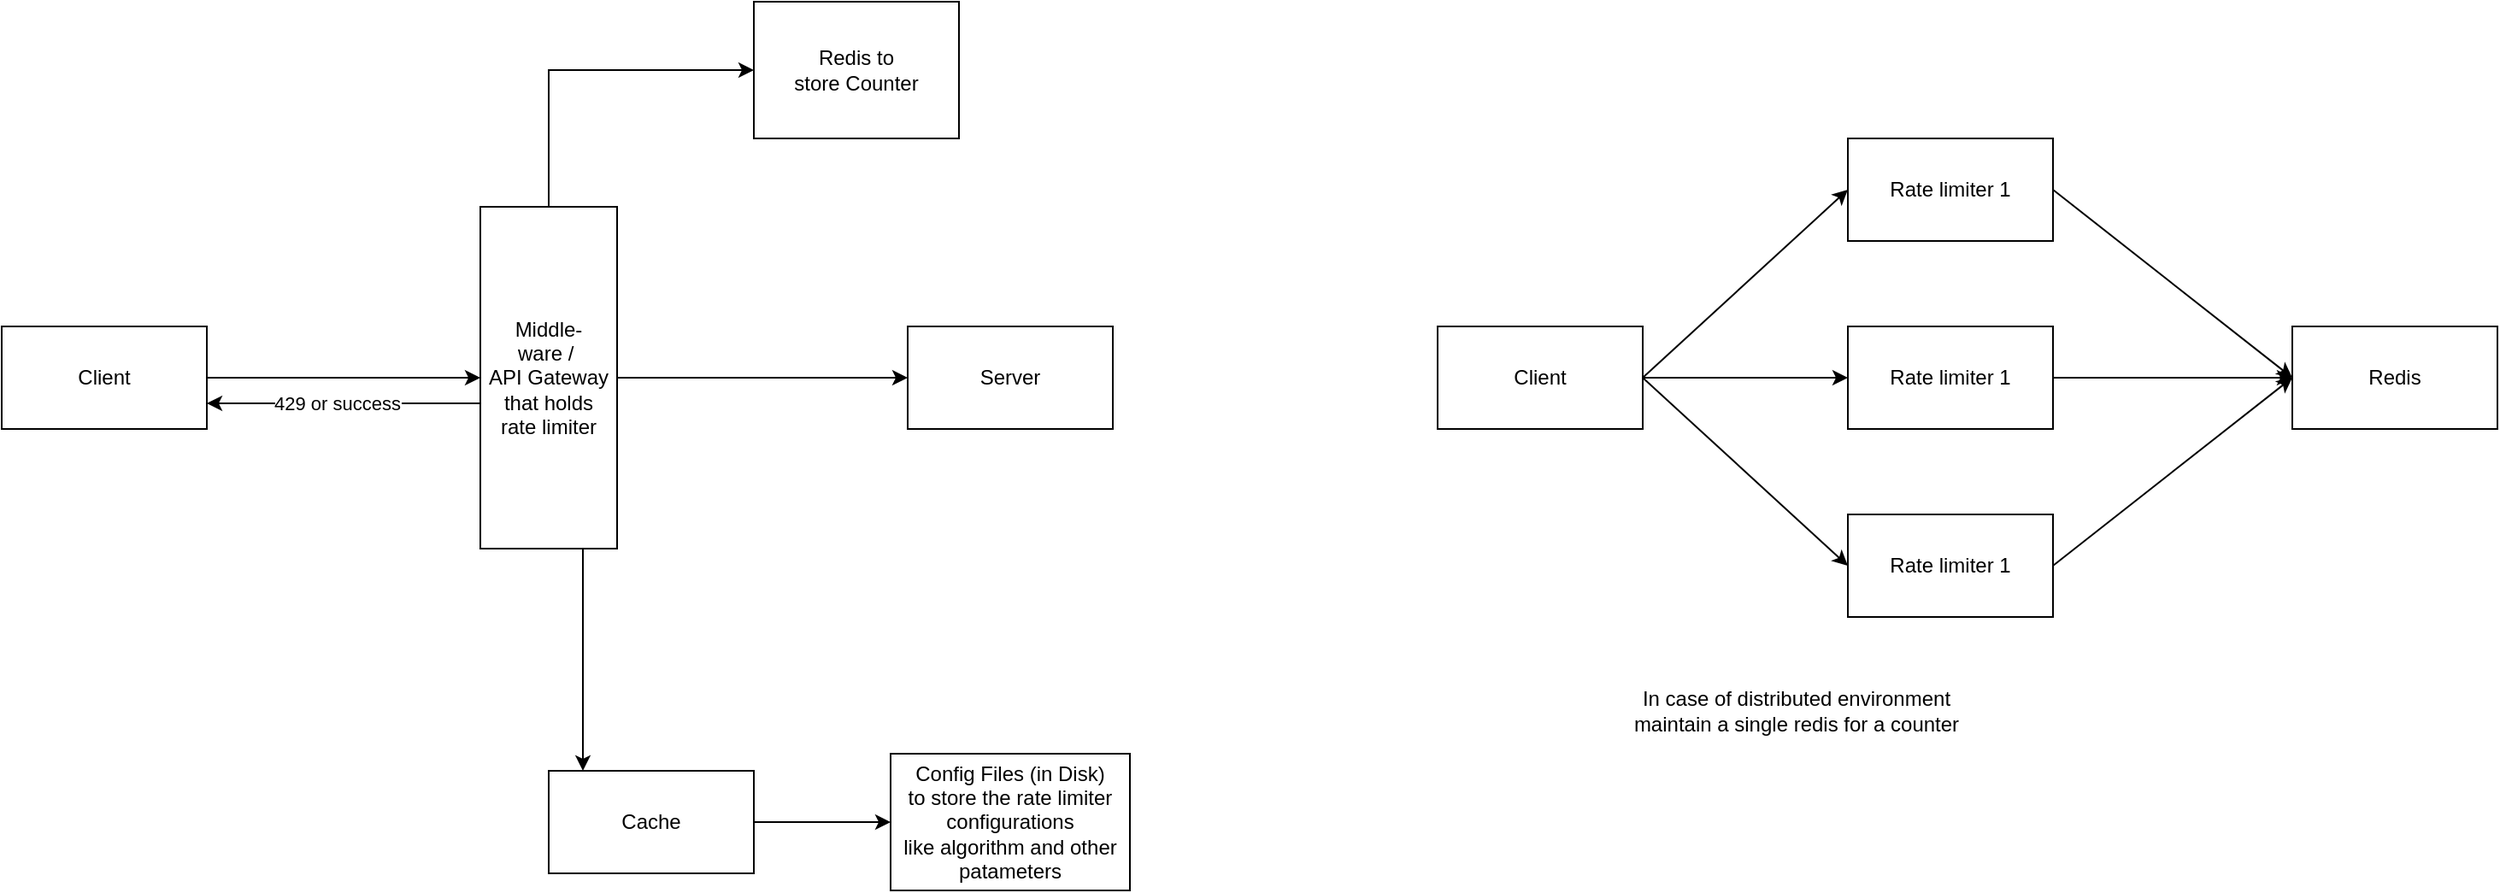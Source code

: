 <mxfile version="28.2.7">
  <diagram name="Page-1" id="aX9ljhzohJBaD2XKm4DW">
    <mxGraphModel dx="2078" dy="1369" grid="1" gridSize="10" guides="1" tooltips="1" connect="1" arrows="1" fold="1" page="0" pageScale="1" pageWidth="1654" pageHeight="1169" background="#ffffff" math="0" shadow="0">
      <root>
        <mxCell id="0" />
        <mxCell id="1" parent="0" />
        <mxCell id="z6Dhj2TsafddW90ABoMI-1" value="Redis to&lt;div&gt;store Counter&lt;/div&gt;" style="rounded=0;whiteSpace=wrap;html=1;" vertex="1" parent="1">
          <mxGeometry x="120" y="-40" width="120" height="80" as="geometry" />
        </mxCell>
        <mxCell id="z6Dhj2TsafddW90ABoMI-2" value="Client" style="rounded=0;whiteSpace=wrap;html=1;" vertex="1" parent="1">
          <mxGeometry x="-320" y="150" width="120" height="60" as="geometry" />
        </mxCell>
        <mxCell id="z6Dhj2TsafddW90ABoMI-3" value="Server" style="rounded=0;whiteSpace=wrap;html=1;" vertex="1" parent="1">
          <mxGeometry x="210" y="150" width="120" height="60" as="geometry" />
        </mxCell>
        <mxCell id="z6Dhj2TsafddW90ABoMI-4" value="Middle-&lt;div&gt;ware /&amp;nbsp;&lt;/div&gt;&lt;div&gt;API Gateway&lt;/div&gt;&lt;div&gt;that holds&lt;/div&gt;&lt;div&gt;rate limiter&lt;/div&gt;" style="rounded=0;whiteSpace=wrap;html=1;" vertex="1" parent="1">
          <mxGeometry x="-40" y="80" width="80" height="200" as="geometry" />
        </mxCell>
        <mxCell id="z6Dhj2TsafddW90ABoMI-5" value="" style="endArrow=classic;html=1;rounded=0;entryX=0;entryY=0.5;entryDx=0;entryDy=0;exitX=1;exitY=0.5;exitDx=0;exitDy=0;" edge="1" parent="1" source="z6Dhj2TsafddW90ABoMI-2" target="z6Dhj2TsafddW90ABoMI-4">
          <mxGeometry width="50" height="50" relative="1" as="geometry">
            <mxPoint x="-300" y="140" as="sourcePoint" />
            <mxPoint x="-250" y="90" as="targetPoint" />
          </mxGeometry>
        </mxCell>
        <mxCell id="z6Dhj2TsafddW90ABoMI-6" value="" style="endArrow=classic;html=1;rounded=0;entryX=0;entryY=0.5;entryDx=0;entryDy=0;exitX=0.5;exitY=0;exitDx=0;exitDy=0;" edge="1" parent="1" source="z6Dhj2TsafddW90ABoMI-4" target="z6Dhj2TsafddW90ABoMI-1">
          <mxGeometry width="50" height="50" relative="1" as="geometry">
            <mxPoint x="-150" y="40" as="sourcePoint" />
            <mxPoint x="-100" y="-10" as="targetPoint" />
            <Array as="points">
              <mxPoint />
            </Array>
          </mxGeometry>
        </mxCell>
        <mxCell id="z6Dhj2TsafddW90ABoMI-7" value="Config Files (in Disk)&lt;div&gt;to store the rate limiter configurations&lt;/div&gt;&lt;div&gt;like algorithm and other patameters&lt;/div&gt;" style="rounded=0;whiteSpace=wrap;html=1;" vertex="1" parent="1">
          <mxGeometry x="200" y="400" width="140" height="80" as="geometry" />
        </mxCell>
        <mxCell id="z6Dhj2TsafddW90ABoMI-8" value="Cache" style="rounded=0;whiteSpace=wrap;html=1;" vertex="1" parent="1">
          <mxGeometry y="410" width="120" height="60" as="geometry" />
        </mxCell>
        <mxCell id="z6Dhj2TsafddW90ABoMI-9" value="" style="endArrow=classic;html=1;rounded=0;exitX=0.75;exitY=1;exitDx=0;exitDy=0;" edge="1" parent="1" source="z6Dhj2TsafddW90ABoMI-4">
          <mxGeometry width="50" height="50" relative="1" as="geometry">
            <mxPoint x="30" y="360" as="sourcePoint" />
            <mxPoint x="20" y="410" as="targetPoint" />
          </mxGeometry>
        </mxCell>
        <mxCell id="z6Dhj2TsafddW90ABoMI-10" value="" style="endArrow=classic;html=1;rounded=0;entryX=1;entryY=0.75;entryDx=0;entryDy=0;exitX=0;exitY=0.575;exitDx=0;exitDy=0;exitPerimeter=0;" edge="1" parent="1" source="z6Dhj2TsafddW90ABoMI-4" target="z6Dhj2TsafddW90ABoMI-2">
          <mxGeometry width="50" height="50" relative="1" as="geometry">
            <mxPoint x="-200" y="330" as="sourcePoint" />
            <mxPoint x="-150" y="280" as="targetPoint" />
          </mxGeometry>
        </mxCell>
        <mxCell id="z6Dhj2TsafddW90ABoMI-11" value="429 or success" style="edgeLabel;html=1;align=center;verticalAlign=middle;resizable=0;points=[];" vertex="1" connectable="0" parent="z6Dhj2TsafddW90ABoMI-10">
          <mxGeometry x="0.05" relative="1" as="geometry">
            <mxPoint as="offset" />
          </mxGeometry>
        </mxCell>
        <mxCell id="z6Dhj2TsafddW90ABoMI-12" value="" style="endArrow=classic;html=1;rounded=0;entryX=0;entryY=0.5;entryDx=0;entryDy=0;exitX=1;exitY=0.5;exitDx=0;exitDy=0;" edge="1" parent="1" source="z6Dhj2TsafddW90ABoMI-4" target="z6Dhj2TsafddW90ABoMI-3">
          <mxGeometry width="50" height="50" relative="1" as="geometry">
            <mxPoint x="-350" y="410" as="sourcePoint" />
            <mxPoint x="-300" y="360" as="targetPoint" />
          </mxGeometry>
        </mxCell>
        <mxCell id="z6Dhj2TsafddW90ABoMI-13" value="" style="endArrow=classic;html=1;rounded=0;entryX=0;entryY=0.5;entryDx=0;entryDy=0;exitX=1;exitY=0.5;exitDx=0;exitDy=0;" edge="1" parent="1" source="z6Dhj2TsafddW90ABoMI-8" target="z6Dhj2TsafddW90ABoMI-7">
          <mxGeometry width="50" height="50" relative="1" as="geometry">
            <mxPoint x="20" y="580" as="sourcePoint" />
            <mxPoint x="70" y="530" as="targetPoint" />
          </mxGeometry>
        </mxCell>
        <mxCell id="z6Dhj2TsafddW90ABoMI-14" value="Client" style="rounded=0;whiteSpace=wrap;html=1;" vertex="1" parent="1">
          <mxGeometry x="520" y="150" width="120" height="60" as="geometry" />
        </mxCell>
        <mxCell id="z6Dhj2TsafddW90ABoMI-15" value="Rate limiter 1" style="rounded=0;whiteSpace=wrap;html=1;" vertex="1" parent="1">
          <mxGeometry x="760" y="40" width="120" height="60" as="geometry" />
        </mxCell>
        <mxCell id="z6Dhj2TsafddW90ABoMI-16" value="Rate limiter 1" style="rounded=0;whiteSpace=wrap;html=1;" vertex="1" parent="1">
          <mxGeometry x="760" y="150" width="120" height="60" as="geometry" />
        </mxCell>
        <mxCell id="z6Dhj2TsafddW90ABoMI-17" value="Rate limiter 1" style="rounded=0;whiteSpace=wrap;html=1;" vertex="1" parent="1">
          <mxGeometry x="760" y="260" width="120" height="60" as="geometry" />
        </mxCell>
        <mxCell id="z6Dhj2TsafddW90ABoMI-18" value="" style="endArrow=classic;html=1;rounded=0;entryX=0;entryY=0.5;entryDx=0;entryDy=0;exitX=1;exitY=0.5;exitDx=0;exitDy=0;" edge="1" parent="1" source="z6Dhj2TsafddW90ABoMI-14" target="z6Dhj2TsafddW90ABoMI-15">
          <mxGeometry width="50" height="50" relative="1" as="geometry">
            <mxPoint x="570" y="440" as="sourcePoint" />
            <mxPoint x="620" y="390" as="targetPoint" />
          </mxGeometry>
        </mxCell>
        <mxCell id="z6Dhj2TsafddW90ABoMI-19" value="" style="endArrow=classic;html=1;rounded=0;entryX=0;entryY=0.5;entryDx=0;entryDy=0;" edge="1" parent="1" target="z6Dhj2TsafddW90ABoMI-16">
          <mxGeometry width="50" height="50" relative="1" as="geometry">
            <mxPoint x="640" y="180" as="sourcePoint" />
            <mxPoint x="740" y="280" as="targetPoint" />
          </mxGeometry>
        </mxCell>
        <mxCell id="z6Dhj2TsafddW90ABoMI-20" value="" style="endArrow=classic;html=1;rounded=0;entryX=0;entryY=0.5;entryDx=0;entryDy=0;exitX=1;exitY=0.5;exitDx=0;exitDy=0;" edge="1" parent="1" source="z6Dhj2TsafddW90ABoMI-14" target="z6Dhj2TsafddW90ABoMI-17">
          <mxGeometry width="50" height="50" relative="1" as="geometry">
            <mxPoint x="560" y="360" as="sourcePoint" />
            <mxPoint x="610" y="310" as="targetPoint" />
          </mxGeometry>
        </mxCell>
        <mxCell id="z6Dhj2TsafddW90ABoMI-21" value="In case of distributed environment maintain a single redis for a counter" style="text;html=1;whiteSpace=wrap;strokeColor=none;fillColor=none;align=center;verticalAlign=middle;rounded=0;" vertex="1" parent="1">
          <mxGeometry x="630" y="360" width="200" height="30" as="geometry" />
        </mxCell>
        <mxCell id="z6Dhj2TsafddW90ABoMI-22" value="" style="endArrow=classic;html=1;rounded=0;exitX=1;exitY=0.5;exitDx=0;exitDy=0;entryX=0;entryY=0.5;entryDx=0;entryDy=0;" edge="1" parent="1" source="z6Dhj2TsafddW90ABoMI-15" target="z6Dhj2TsafddW90ABoMI-25">
          <mxGeometry width="50" height="50" relative="1" as="geometry">
            <mxPoint x="960" y="80" as="sourcePoint" />
            <mxPoint x="1010" y="190" as="targetPoint" />
          </mxGeometry>
        </mxCell>
        <mxCell id="z6Dhj2TsafddW90ABoMI-23" value="" style="endArrow=classic;html=1;rounded=0;exitX=1;exitY=0.5;exitDx=0;exitDy=0;entryX=0;entryY=0.5;entryDx=0;entryDy=0;" edge="1" parent="1" source="z6Dhj2TsafddW90ABoMI-16" target="z6Dhj2TsafddW90ABoMI-25">
          <mxGeometry width="50" height="50" relative="1" as="geometry">
            <mxPoint x="540" y="80" as="sourcePoint" />
            <mxPoint x="1010" y="190" as="targetPoint" />
          </mxGeometry>
        </mxCell>
        <mxCell id="z6Dhj2TsafddW90ABoMI-24" value="" style="endArrow=classic;html=1;rounded=0;exitX=1;exitY=0.5;exitDx=0;exitDy=0;entryX=0;entryY=0.5;entryDx=0;entryDy=0;" edge="1" parent="1" source="z6Dhj2TsafddW90ABoMI-17" target="z6Dhj2TsafddW90ABoMI-25">
          <mxGeometry width="50" height="50" relative="1" as="geometry">
            <mxPoint x="970" y="280" as="sourcePoint" />
            <mxPoint x="1020" y="230" as="targetPoint" />
          </mxGeometry>
        </mxCell>
        <mxCell id="z6Dhj2TsafddW90ABoMI-25" value="Redis" style="rounded=0;whiteSpace=wrap;html=1;" vertex="1" parent="1">
          <mxGeometry x="1020" y="150" width="120" height="60" as="geometry" />
        </mxCell>
      </root>
    </mxGraphModel>
  </diagram>
</mxfile>
